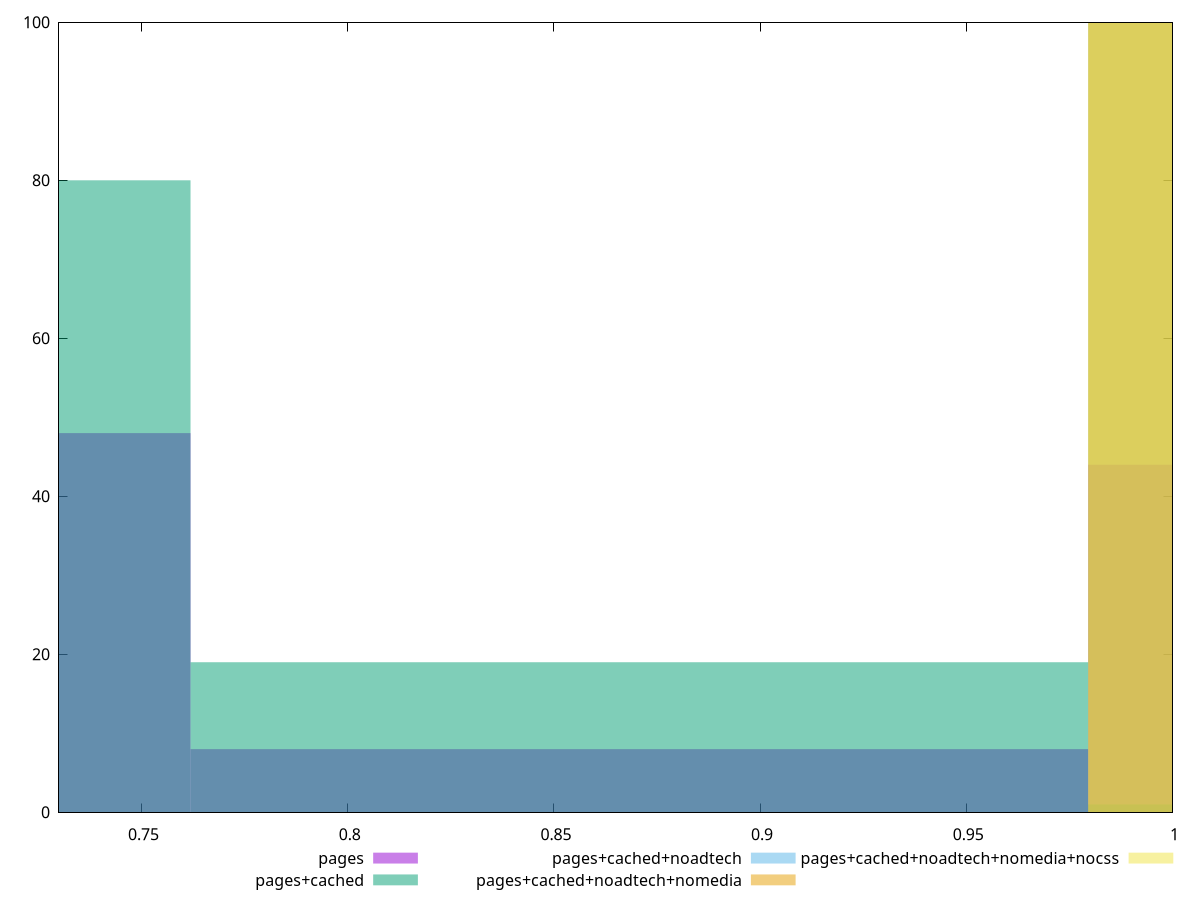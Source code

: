 reset

$pages <<EOF
0.6530479159981211 48
1.0884131933302017 44
0.8707305546641614 8
EOF

$pagesCached <<EOF
1.0884131933302017 1
0.6530479159981211 80
0.8707305546641614 19
EOF

$pagesCachedNoadtech <<EOF
1.0884131933302017 100
EOF

$pagesCachedNoadtechNomedia <<EOF
1.0884131933302017 100
EOF

$pagesCachedNoadtechNomediaNocss <<EOF
1.0884131933302017 100
EOF

set key outside below
set boxwidth 0.21768263866604035
set xrange [0.73:1]
set yrange [0:100]
set trange [0:100]
set style fill transparent solid 0.5 noborder
set terminal svg size 640, 530 enhanced background rgb 'white'
set output "report_00009_2021-02-08T22-37-41.559Z/uses-rel-preconnect/comparison/histogram/all_score.svg"

plot $pages title "pages" with boxes, \
     $pagesCached title "pages+cached" with boxes, \
     $pagesCachedNoadtech title "pages+cached+noadtech" with boxes, \
     $pagesCachedNoadtechNomedia title "pages+cached+noadtech+nomedia" with boxes, \
     $pagesCachedNoadtechNomediaNocss title "pages+cached+noadtech+nomedia+nocss" with boxes

reset
